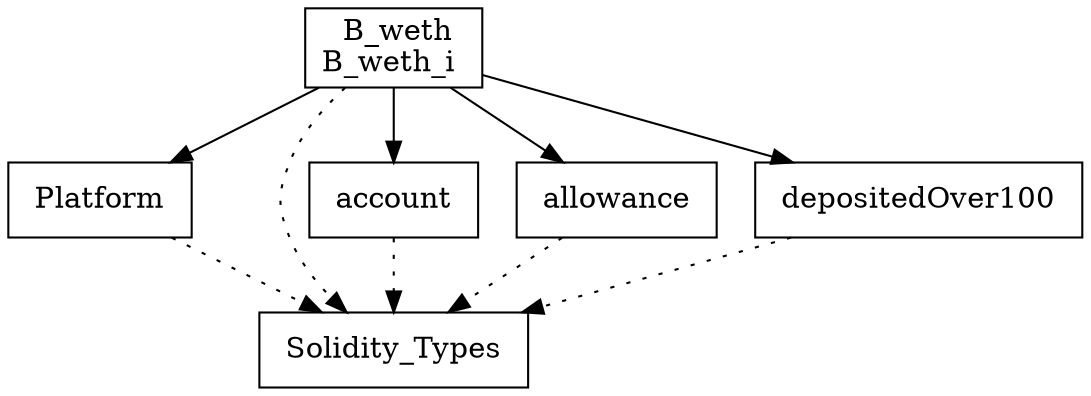 digraph {
B_weth_i [ label=" B_weth\nB_weth_i " shape= box ]
Platform [ label=" Platform " shape= box ]
Solidity_Types [ label=" Solidity_Types " shape= box ]
account [ label=" account " shape= box ]
allowance [ label=" allowance " shape= box ]
depositedOver100 [ label=" depositedOver100 " shape= box ]

"B_weth_i" -> "Solidity_Types" [style= dotted ]
"B_weth_i" -> "Platform" []
"B_weth_i" -> "account" []
"B_weth_i" -> "allowance" []
"B_weth_i" -> "depositedOver100" []
"Platform" -> "Solidity_Types" [style= dotted ]
"account" -> "Solidity_Types" [style= dotted ]
"allowance" -> "Solidity_Types" [style= dotted ]
"depositedOver100" -> "Solidity_Types" [style= dotted ]
}

